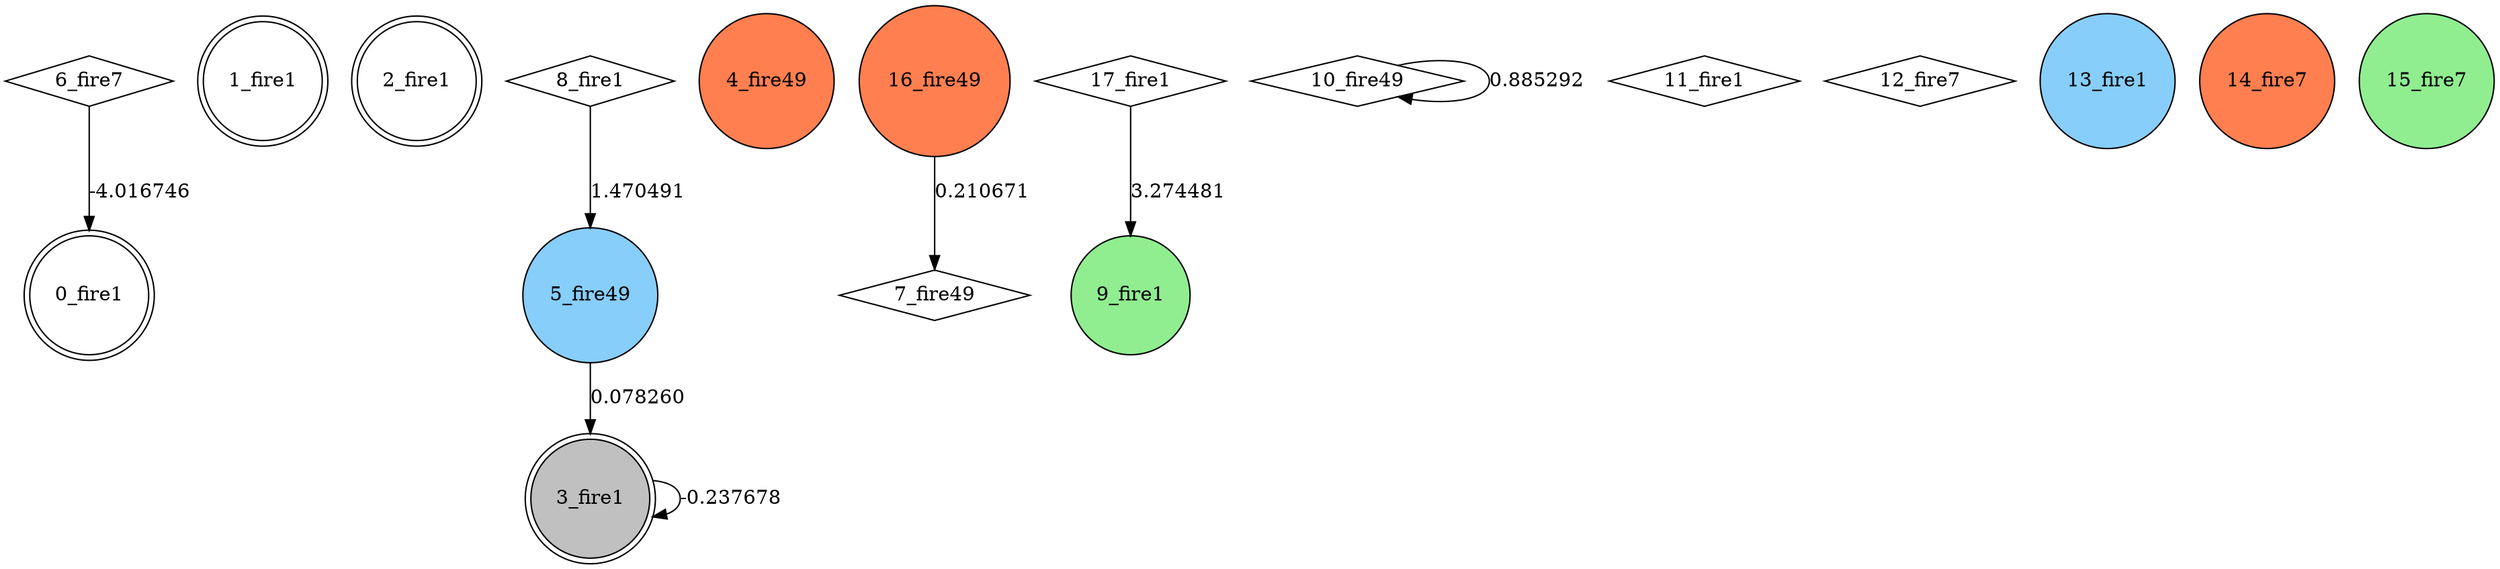 digraph G {
 node[shape = circle]
0 [label="0_fire1",shape=doublecircle]
1 [label="1_fire1",shape=doublecircle]
2 [label="2_fire1",shape=doublecircle]
3 [label="3_fire1",shape=doublecircle, style=filled, fillcolor=gray]
4 [label="4_fire49",style=filled, fillcolor=coral]
5 [label="5_fire49",style=filled, fillcolor=lightskyblue]
6 [label="6_fire7",shape=diamond]
7 [label="7_fire49",shape=diamond]
8 [label="8_fire1",shape=diamond]
9 [label="9_fire1",style=filled, fillcolor=lightgreen]
10 [label="10_fire49",shape=diamond]
11 [label="11_fire1",shape=diamond]
12 [label="12_fire7",shape=diamond]
13 [label="13_fire1",style=filled, fillcolor=lightskyblue]
14 [label="14_fire7",style=filled, fillcolor=coral]
15 [label="15_fire7",style=filled, fillcolor=lightgreen]
16 [label="16_fire49",style=filled, fillcolor=coral]
17 [label="17_fire1",shape=diamond]
16 -> 7 [label="0.210671"]
5 -> 3 [label="0.078260"]
10 -> 10 [label="0.885292"]
17 -> 9 [label="3.274481"]
6 -> 0 [label="-4.016746"]
8 -> 5 [label="1.470491"]
3 -> 3 [label="-0.237678"]
}
